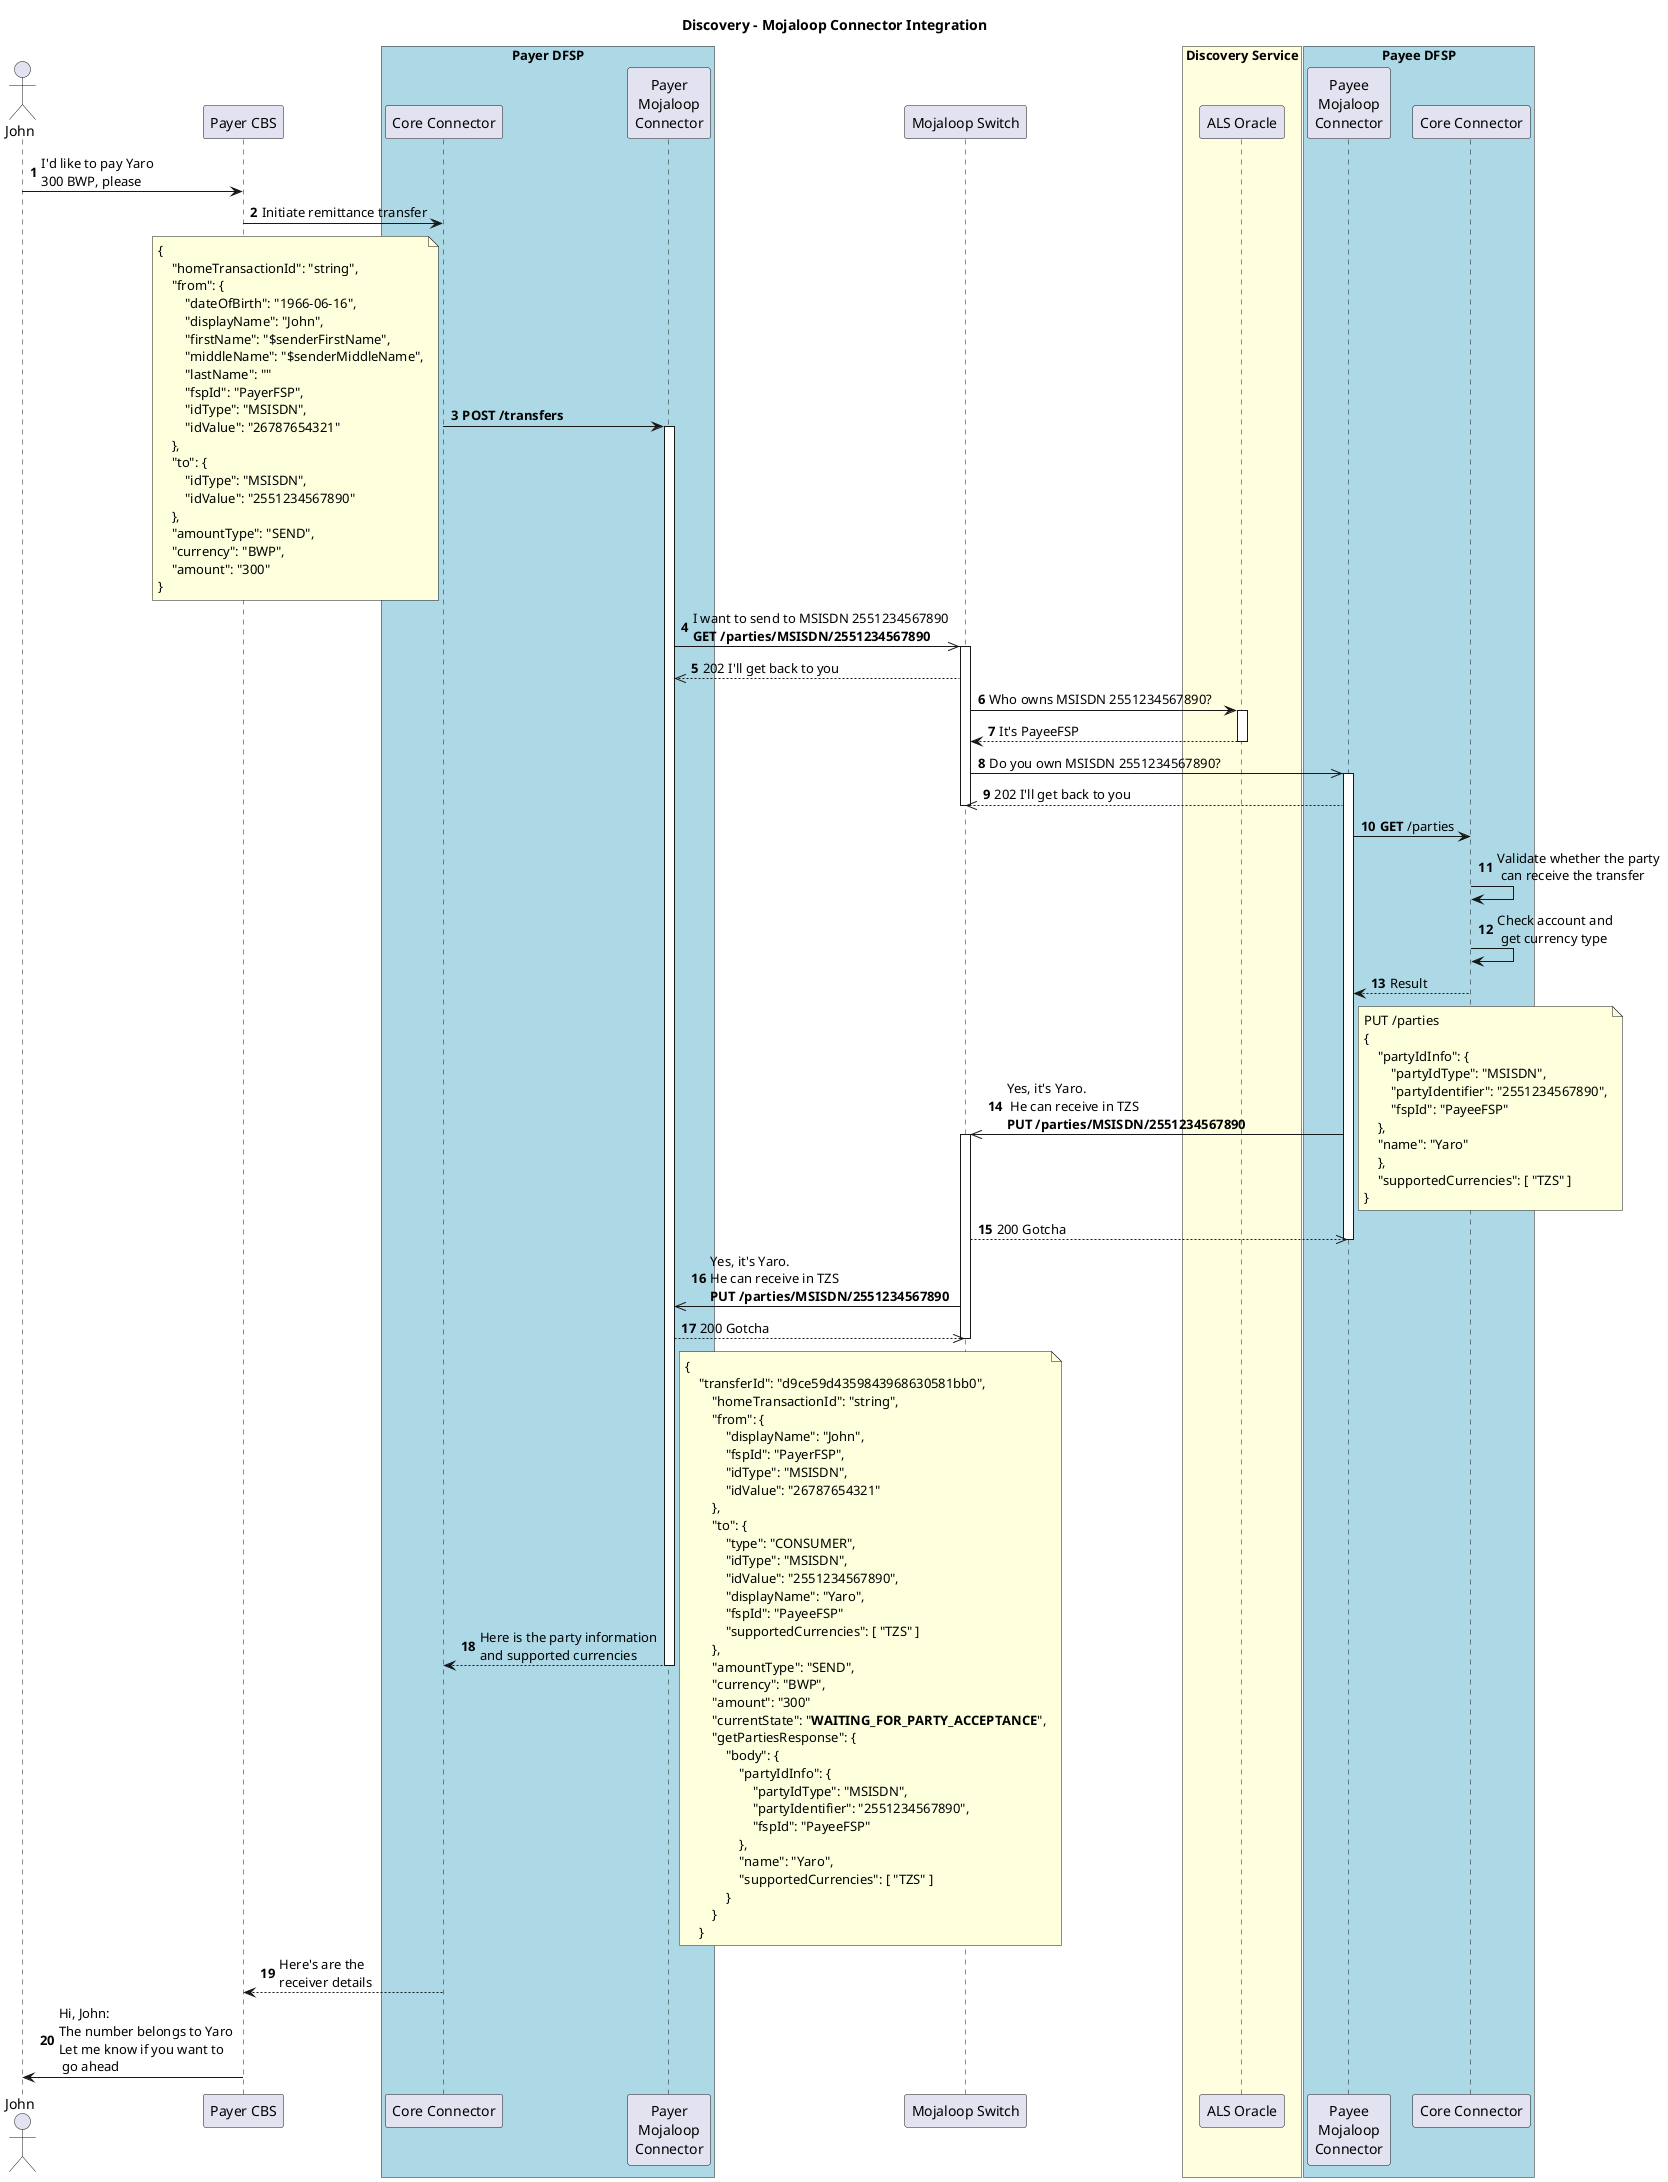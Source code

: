 @startuml FXAPI_Discovery

!$simplified = false
!$shortCutSingleFXP = false
!$hideSwitchDetail = false
!$advancedCoreConnectorFlow = false
!$senderName = "John"
!$senderLastName = ""
!$senderDOB = "1966-06-16"
!$receiverName = "Yaro"
!$receiverFirstName = "Yaro"
!$receiverMiddleName = ""
!$receiverLastName = ""
!$receiverDOB = "1966-06-16"
!$payerCurrency = "BWP"
!$payeeCurrency = "TZS"
!$payerFSPID = "PayerFSP"
!$payeeFSPID = "PayeeFSP"
!$fxpID = "FDH_FX"
!$payerMSISDN = "26787654321"
!$payeeMSISDN = "2551234567890"
!$payeeReceiveAmount = "44000"
!$payerSendAmount = "300"
!$payeeFee = "4000"
!$targetAmount = "48000"
!$fxpChargesSource = "33"
!$fxpChargesTarget = "6000"
!$fxpSourceAmount = "300"
!$fxpTargetAmount = "48000"
!$totalChargesSourceCurrency = "55"
!$totalChargesTargetCurrency = "10000"
!$conversionRequestId = "828cc75f1654415e8fcddf76cc"
!$conversionId = "581f68efb54f416f9161ac34e8"
!$homeTransactionId = "string"
!$quoteId = "382987a875ce4037b500c475e0"
!$transactionId = "d9ce59d4359843968630581bb0"
!$quotePayerExpiration = "2021-08-25T14:17:09.663+01:00"
!$quotePayeeExpiration = "2021-08-25T14:17:09.663+01:00"
!$commitRequestId = "77c9d78dc26a44748b3c99b96a"
!$determiningTransferId = "d9ce59d4359843968630581bb0"
!$transferId = "d9ce59d4359843968630581bb0"
!$fxCondition = "GRzLaTP7DJ9t4P-a_B..."
!$condition = "HOr22-H3AfTDHrSkP..."

title Discovery - Mojaloop Connector Integration
actor "$senderName" as A1
  participant "Payer CBS" as PayerCBS
box "Payer DFSP" #LightBlue  
  participant "Core Connector" as PayerCC
  participant "Payer\nMojaloop\nConnector" as D1
end box

participant "Mojaloop Switch" as S1

box "Discovery Service" #LightYellow
  participant "ALS Oracle" as ALS
end box

'box "FX provider"  
'  participant "FXP\nConnector" as FXP
'  participant "Backend FX API" as FXPBackend
'end box

box "Payee DFSP" #LightBlue   
  participant "Payee\nMojaloop\nConnector" as D2
  participant "Core Connector" as PayeeCC
end box

'actor "$receiverName" as A2
autonumber

A1->PayerCBS:I'd like to pay $receiverName\n$payerSendAmount $payerCurrency, please
PayerCBS->PayerCC: Initiate remittance transfer
!if ($advancedCoreConnectorFlow != true)
    PayerCC->D1: **POST /transfers**
    !if ($simplified != true)
        note left
        {
            "homeTransactionId": "$homeTransactionId",
            "from": {
                "dateOfBirth": "$senderDOB",
                "displayName": "$senderName",
                "firstName": "$senderFirstName",
                "middleName": "$senderMiddleName",
                "lastName": "$senderLastName"
                "fspId": "$payerFSPID",
                "idType": "MSISDN",
                "idValue": "$payerMSISDN"
            },
            "to": {
                "idType": "MSISDN",
                "idValue": "$payeeMSISDN"
            },
            "amountType": "SEND",
            "currency": "$payerCurrency",
            "amount": "$payerSendAmount"
        }
        end note
    !endif
!else
PayerCC->D1: **GET /parties/MSISDN/$payeeMSISDN**
!endif

activate D1
D1->>S1:I want to send to MSISDN $payeeMSISDN\n**GET /parties/MSISDN/$payeeMSISDN**
activate S1
!if ($simplified != true)
S1-->>D1:202 I'll get back to you
!endif
S1->ALS:Who owns MSISDN $payeeMSISDN?
activate ALS
ALS-->S1:It's $payeeFSPID
deactivate ALS
S1->>D2:Do you own MSISDN $payeeMSISDN?
activate D2
!if ($simplified != true)
D2-->>S1:202 I'll get back to you
deactivate S1
!endif
D2->PayeeCC: **GET** /parties
PayeeCC->PayeeCC: Validate whether the party \n can receive the transfer
PayeeCC->PayeeCC: Check account and\n get currency type
!if ($simplified != true)
PayeeCC-->D2: Result
!endif
deactivate S1
D2->>S1:Yes, it's $receiverName.\n He can receive in $payeeCurrency\n**PUT /parties/MSISDN/$payeeMSISDN**
!if ($simplified != true)
note right
    PUT /parties
    {
        "partyIdInfo": {
            "partyIdType": "MSISDN",
            "partyIdentifier": "$payeeMSISDN",
            "fspId": "$payeeFSPID"
        },
        "name": "$receiverName"
        },
        "supportedCurrencies": [ "$payeeCurrency" ]
    }
end note
!else
!endif
activate S1
!if ($simplified != true)
S1-->>D2:200 Gotcha
!endif
deactivate D2
S1->>D1:Yes, it's $receiverName. \nHe can receive in $payeeCurrency\n**PUT /parties/MSISDN/$payeeMSISDN**
!if ($simplified != true)
D1-->>S1:200 Gotcha
!endif
deactivate S1

!if ($advancedCoreConnectorFlow != true)
    D1-->PayerCC: Here is the party information\nand supported currencies
    note right
    {
        "transferId": "$transferId",
            "homeTransactionId": "$homeTransactionId",
            "from": {
                "displayName": "$senderName",
                "fspId": "$payerFSPID",
                "idType": "MSISDN",
                "idValue": "$payerMSISDN"
            },
            "to": {
                "type": "CONSUMER",
                "idType": "MSISDN",
                "idValue": "$payeeMSISDN",
                "displayName": "$receiverName",
                "fspId": "$payeeFSPID"
                "supportedCurrencies": [ "$payeeCurrency" ]
            },
            "amountType": "SEND",
            "currency": "$payerCurrency",
            "amount": "$payerSendAmount"
            "currentState": "**WAITING_FOR_PARTY_ACCEPTANCE**",
            "getPartiesResponse": {
                "body": {
                    "partyIdInfo": {
                        "partyIdType": "MSISDN",
                        "partyIdentifier": "$payeeMSISDN",
                        "fspId": "$payeeFSPID"
                    },
                    "name": "$receiverName",
                    "supportedCurrencies": [ "$payeeCurrency" ]
                }
            }
        }
    end note
!else
    D1-->PayerCC: Here is the party information\nand supported currencies
    !if ($simplified != true)
        note right of PayerCC
        {
            "party": {
                "body": {
                    "partyIdInfo": {
                        "partyIdType": "MSISDN",
                        "partyIdentifier": "$payeeMSISDN",
                        "fspId": "$payeeFSPID"
                    },
                    "name": "$receiverName",
                    "supportedCurrencies": [ "$payeeCurrency" ]
                }
            },
            "currentState": "COMPLETED"
        }
        end note
    !endif
!endif
deactivate D1
PayerCC-->PayerCBS:Here's are the \nreceiver details
PayerCBS->A1:Hi, $senderName: \nThe number belongs to $receiverName \nLet me know if you want to\n go ahead
@enduml